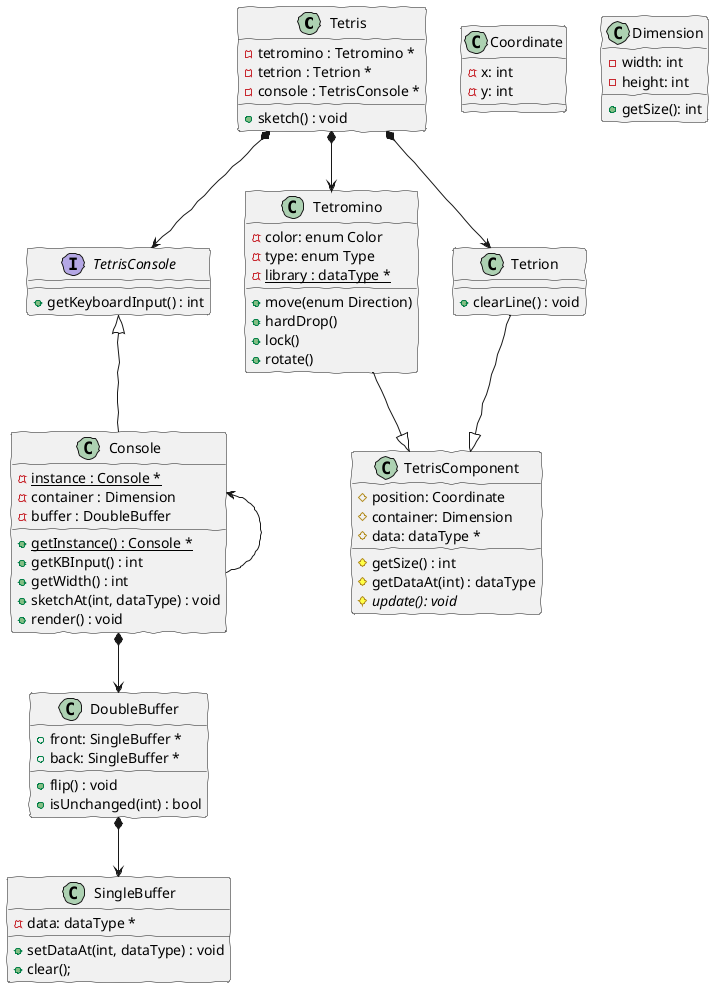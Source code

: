 @startuml

skinparam handwritten true
'skinparam linetype ortho
'skinparam linetype polyline
/'left to right direction'/
/'top to bottom direction'/

/'
자식 객체와의 효과적인 상호작용을 위한 Design Pattern
Tetris와 Tetriomino, Playfield 사이에
Component라는 Abstraction Layer가 있을 필요가 있을까?
'/

/'
Playfield는 Tetriomino와 상호작용해서 Tetromino를 Stack에 Fix할 것이다.
이 때는 Tetromino 객체를 인자로 전달해야하는가?
'/

Tetris *--> TetrisConsole
Tetris *--> Tetromino
Tetris *--> Tetrion

Tetromino --|> TetrisComponent
Tetrion --|> TetrisComponent

TetrisConsole <|-- Console
Console <-- Console
Console *--> DoubleBuffer
DoubleBuffer *--> SingleBuffer

/'왼쪽에 쓴 객체가 위(왼쪽)에 위치하고,
오른쪽에 쓴 객체가 아래(오른쪽)에 위치한다.'/

/'hyphen 한 개는 수평선을 긋고,
hyphen 두 개는 수직선을 긋는다.'/

class Coordinate {
    - x: int
    - y: int
}

class Dimension {
    - width: int
    - height: int
    + getSize(): int
}

class Tetris {
    - tetromino : Tetromino *
    - tetrion : Tetrion *
    - console : TetrisConsole *
    + sketch() : void

    'fix, collision check는 여기서 해야한다'
}

class TetrisComponent {
    # position: Coordinate
    # container: Dimension
    # data: dataType *

    # getSize() : int
    # getDataAt(int) : dataType
    # {abstract} update(): void
}

class Tetromino {
    - color: enum Color
    - type: enum Type
    - {static} library : dataType *

    + move(enum Direction)
    + hardDrop()
    + lock()
    + rotate()
}

class Tetrion {
    + clearLine() : void
}

class DoubleBuffer {
    + front: SingleBuffer *
    + back: SingleBuffer *

    + flip() : void
    + isUnchanged(int) : bool
}

class SingleBuffer {
    - data: dataType *

    + setDataAt(int, dataType) : void
    + clear();
}

interface TetrisConsole {
    + getKeyboardInput() : int
}

class Console {
    - {static} instance : Console *
    - container : Dimension
    - buffer : DoubleBuffer

    + {static} getInstance() : Console *
    + getKBInput() : int
    + getWidth() : int
    + sketchAt(int, dataType) : void
    + render() : void
}

@enduml
